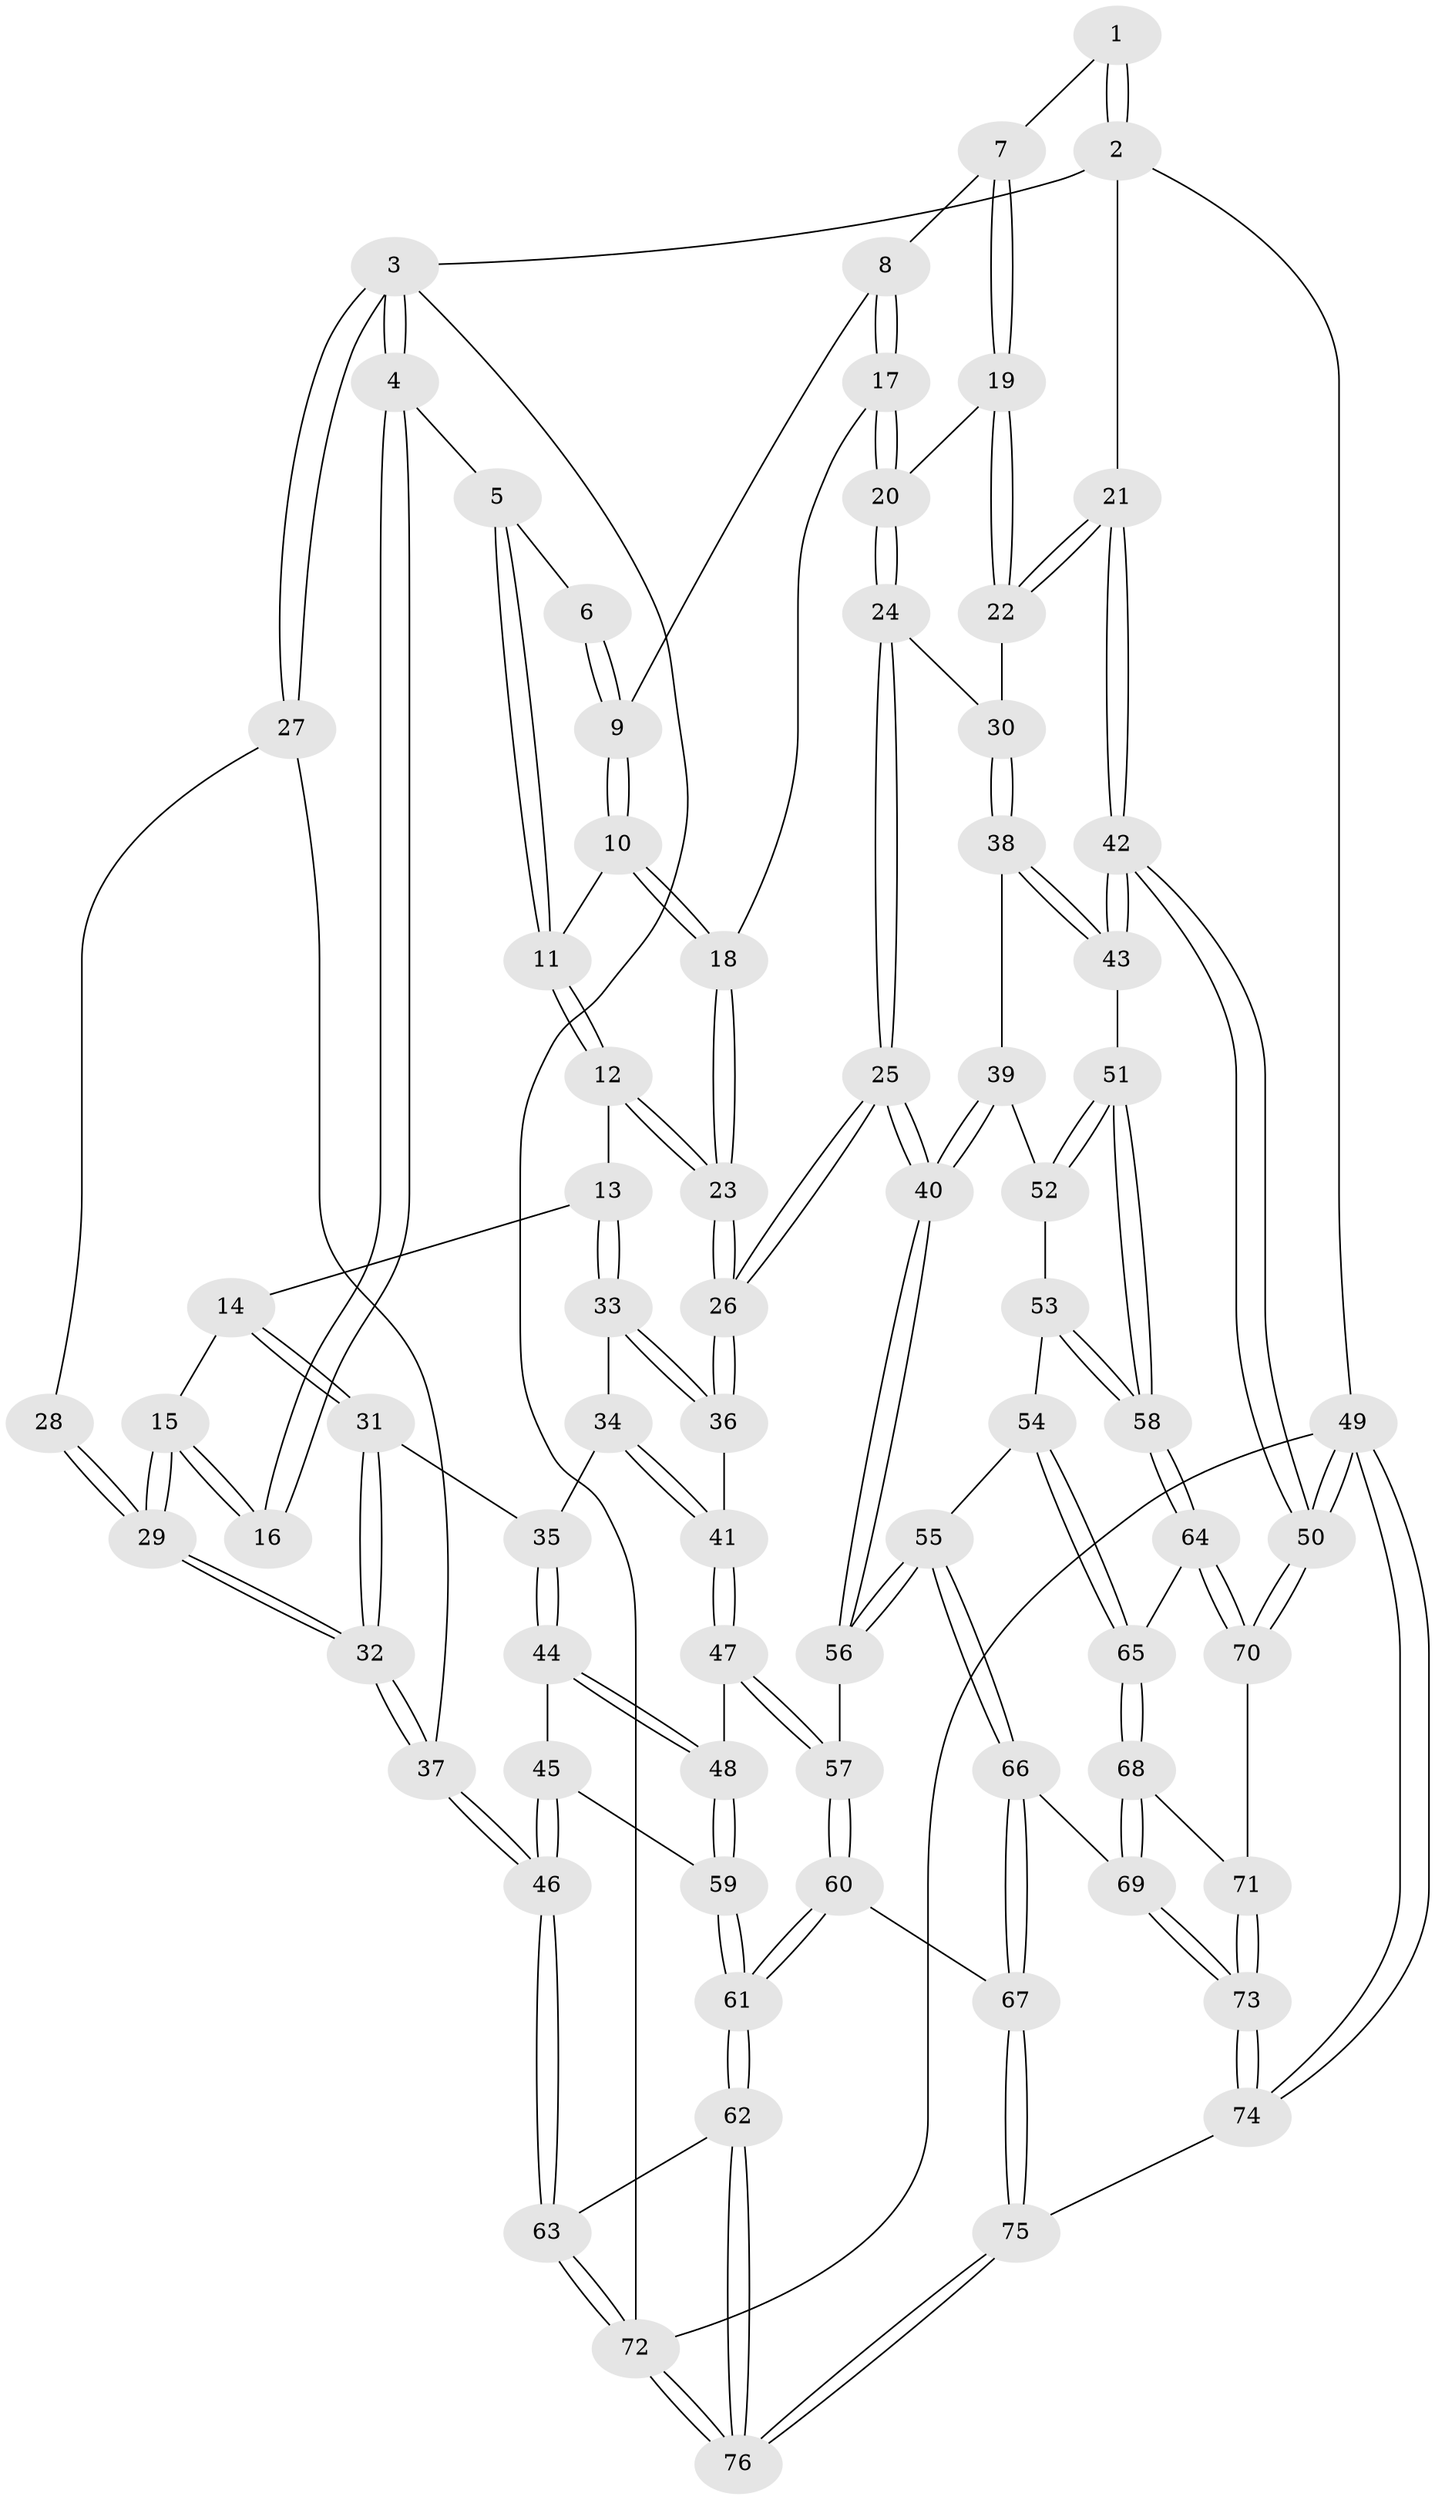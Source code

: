 // Generated by graph-tools (version 1.1) at 2025/00/03/09/25 05:00:58]
// undirected, 76 vertices, 187 edges
graph export_dot {
graph [start="1"]
  node [color=gray90,style=filled];
  1 [pos="+1+0"];
  2 [pos="+1+0"];
  3 [pos="+0+0"];
  4 [pos="+0.27639876359105936+0"];
  5 [pos="+0.3963462742567359+0"];
  6 [pos="+0.7097531876675743+0"];
  7 [pos="+0.8347328125317834+0.09656374020115044"];
  8 [pos="+0.7132891182625082+0.0401955555509905"];
  9 [pos="+0.7004916902124365+0.018030533975683286"];
  10 [pos="+0.5685397567873679+0.08799497873121541"];
  11 [pos="+0.5281858557326928+0.08805266663945455"];
  12 [pos="+0.4306524319329542+0.20708488392949803"];
  13 [pos="+0.40573411697409406+0.20874054676773832"];
  14 [pos="+0.3497824888387291+0.18072248005447777"];
  15 [pos="+0.2989745658001074+0.13973207303042123"];
  16 [pos="+0.283009060555779+0.11689766134673524"];
  17 [pos="+0.7000304209114075+0.1691235836797654"];
  18 [pos="+0.6267886761378376+0.1846383908676698"];
  19 [pos="+0.8741482949428119+0.1409127345084695"];
  20 [pos="+0.7474237674137534+0.22892532585592446"];
  21 [pos="+1+0.18084070958251539"];
  22 [pos="+1+0.20611053942850582"];
  23 [pos="+0.5533054998488184+0.28118682273221035"];
  24 [pos="+0.7452543800439422+0.2987707121469612"];
  25 [pos="+0.6428279174048226+0.4137041452685485"];
  26 [pos="+0.6313057410102173+0.40912867214398974"];
  27 [pos="+0+0.06421451468834787"];
  28 [pos="+0.10553336044112291+0.1681372695372665"];
  29 [pos="+0.14281713003212135+0.37848060748641255"];
  30 [pos="+0.952482689326095+0.32031242974160473"];
  31 [pos="+0.22706675874643215+0.40949261908687634"];
  32 [pos="+0.1383121847910012+0.4052064675366385"];
  33 [pos="+0.3940281547685183+0.28152112432860693"];
  34 [pos="+0.36878151362466083+0.38475771682564996"];
  35 [pos="+0.26329998206006094+0.4220066086951836"];
  36 [pos="+0.5264262696983194+0.44383510847958757"];
  37 [pos="+0+0.5330962234065483"];
  38 [pos="+0.8937235079907176+0.43594149595629966"];
  39 [pos="+0.789636134135549+0.47357583627602473"];
  40 [pos="+0.6731155141678711+0.4632422377539216"];
  41 [pos="+0.46602147500903274+0.46858773861473296"];
  42 [pos="+1+0.6303990276590699"];
  43 [pos="+1+0.6194704558688681"];
  44 [pos="+0.28759378472374686+0.47262711955156805"];
  45 [pos="+0.21785324380400214+0.5766925641337315"];
  46 [pos="+0+0.5536536837126427"];
  47 [pos="+0.42577115560488665+0.5463103456650258"];
  48 [pos="+0.35555139354168325+0.5715647328864873"];
  49 [pos="+1+1"];
  50 [pos="+1+1"];
  51 [pos="+0.9992743109791146+0.6227953904447823"];
  52 [pos="+0.817349683301269+0.5157045133197201"];
  53 [pos="+0.8292146880756308+0.5647961525034516"];
  54 [pos="+0.7561107765109616+0.6628329076833749"];
  55 [pos="+0.6779730031517275+0.6372555990395302"];
  56 [pos="+0.6634886270611217+0.6180626423757727"];
  57 [pos="+0.5245046012226361+0.6579061964026961"];
  58 [pos="+0.9307386353805803+0.6588160773199616"];
  59 [pos="+0.3301900636423327+0.6084317609086871"];
  60 [pos="+0.45035232673208075+0.7870006001430702"];
  61 [pos="+0.310367390246402+0.8184634923459397"];
  62 [pos="+0.2919905186833039+0.8345228585494247"];
  63 [pos="+0+0.5647658081160845"];
  64 [pos="+0.9227659119682889+0.6648667767290223"];
  65 [pos="+0.8061756139961582+0.6876808028388915"];
  66 [pos="+0.6485043061674918+0.8528362654410516"];
  67 [pos="+0.6069212156212024+0.8715631855037955"];
  68 [pos="+0.8018501250429174+0.7791018321119342"];
  69 [pos="+0.6964058554042173+0.8650553820808654"];
  70 [pos="+0.9116039188819052+0.828591724703258"];
  71 [pos="+0.8818536034361532+0.8430790674849755"];
  72 [pos="+0+1"];
  73 [pos="+0.8168938305048365+0.9691860469336051"];
  74 [pos="+0.9068884315438629+1"];
  75 [pos="+0.5263079434873104+1"];
  76 [pos="+0.19831854382465403+1"];
  1 -- 2;
  1 -- 2;
  1 -- 7;
  2 -- 3;
  2 -- 21;
  2 -- 49;
  3 -- 4;
  3 -- 4;
  3 -- 27;
  3 -- 27;
  3 -- 72;
  4 -- 5;
  4 -- 16;
  4 -- 16;
  5 -- 6;
  5 -- 11;
  5 -- 11;
  6 -- 9;
  6 -- 9;
  7 -- 8;
  7 -- 19;
  7 -- 19;
  8 -- 9;
  8 -- 17;
  8 -- 17;
  9 -- 10;
  9 -- 10;
  10 -- 11;
  10 -- 18;
  10 -- 18;
  11 -- 12;
  11 -- 12;
  12 -- 13;
  12 -- 23;
  12 -- 23;
  13 -- 14;
  13 -- 33;
  13 -- 33;
  14 -- 15;
  14 -- 31;
  14 -- 31;
  15 -- 16;
  15 -- 16;
  15 -- 29;
  15 -- 29;
  17 -- 18;
  17 -- 20;
  17 -- 20;
  18 -- 23;
  18 -- 23;
  19 -- 20;
  19 -- 22;
  19 -- 22;
  20 -- 24;
  20 -- 24;
  21 -- 22;
  21 -- 22;
  21 -- 42;
  21 -- 42;
  22 -- 30;
  23 -- 26;
  23 -- 26;
  24 -- 25;
  24 -- 25;
  24 -- 30;
  25 -- 26;
  25 -- 26;
  25 -- 40;
  25 -- 40;
  26 -- 36;
  26 -- 36;
  27 -- 28;
  27 -- 37;
  28 -- 29;
  28 -- 29;
  29 -- 32;
  29 -- 32;
  30 -- 38;
  30 -- 38;
  31 -- 32;
  31 -- 32;
  31 -- 35;
  32 -- 37;
  32 -- 37;
  33 -- 34;
  33 -- 36;
  33 -- 36;
  34 -- 35;
  34 -- 41;
  34 -- 41;
  35 -- 44;
  35 -- 44;
  36 -- 41;
  37 -- 46;
  37 -- 46;
  38 -- 39;
  38 -- 43;
  38 -- 43;
  39 -- 40;
  39 -- 40;
  39 -- 52;
  40 -- 56;
  40 -- 56;
  41 -- 47;
  41 -- 47;
  42 -- 43;
  42 -- 43;
  42 -- 50;
  42 -- 50;
  43 -- 51;
  44 -- 45;
  44 -- 48;
  44 -- 48;
  45 -- 46;
  45 -- 46;
  45 -- 59;
  46 -- 63;
  46 -- 63;
  47 -- 48;
  47 -- 57;
  47 -- 57;
  48 -- 59;
  48 -- 59;
  49 -- 50;
  49 -- 50;
  49 -- 74;
  49 -- 74;
  49 -- 72;
  50 -- 70;
  50 -- 70;
  51 -- 52;
  51 -- 52;
  51 -- 58;
  51 -- 58;
  52 -- 53;
  53 -- 54;
  53 -- 58;
  53 -- 58;
  54 -- 55;
  54 -- 65;
  54 -- 65;
  55 -- 56;
  55 -- 56;
  55 -- 66;
  55 -- 66;
  56 -- 57;
  57 -- 60;
  57 -- 60;
  58 -- 64;
  58 -- 64;
  59 -- 61;
  59 -- 61;
  60 -- 61;
  60 -- 61;
  60 -- 67;
  61 -- 62;
  61 -- 62;
  62 -- 63;
  62 -- 76;
  62 -- 76;
  63 -- 72;
  63 -- 72;
  64 -- 65;
  64 -- 70;
  64 -- 70;
  65 -- 68;
  65 -- 68;
  66 -- 67;
  66 -- 67;
  66 -- 69;
  67 -- 75;
  67 -- 75;
  68 -- 69;
  68 -- 69;
  68 -- 71;
  69 -- 73;
  69 -- 73;
  70 -- 71;
  71 -- 73;
  71 -- 73;
  72 -- 76;
  72 -- 76;
  73 -- 74;
  73 -- 74;
  74 -- 75;
  75 -- 76;
  75 -- 76;
}
